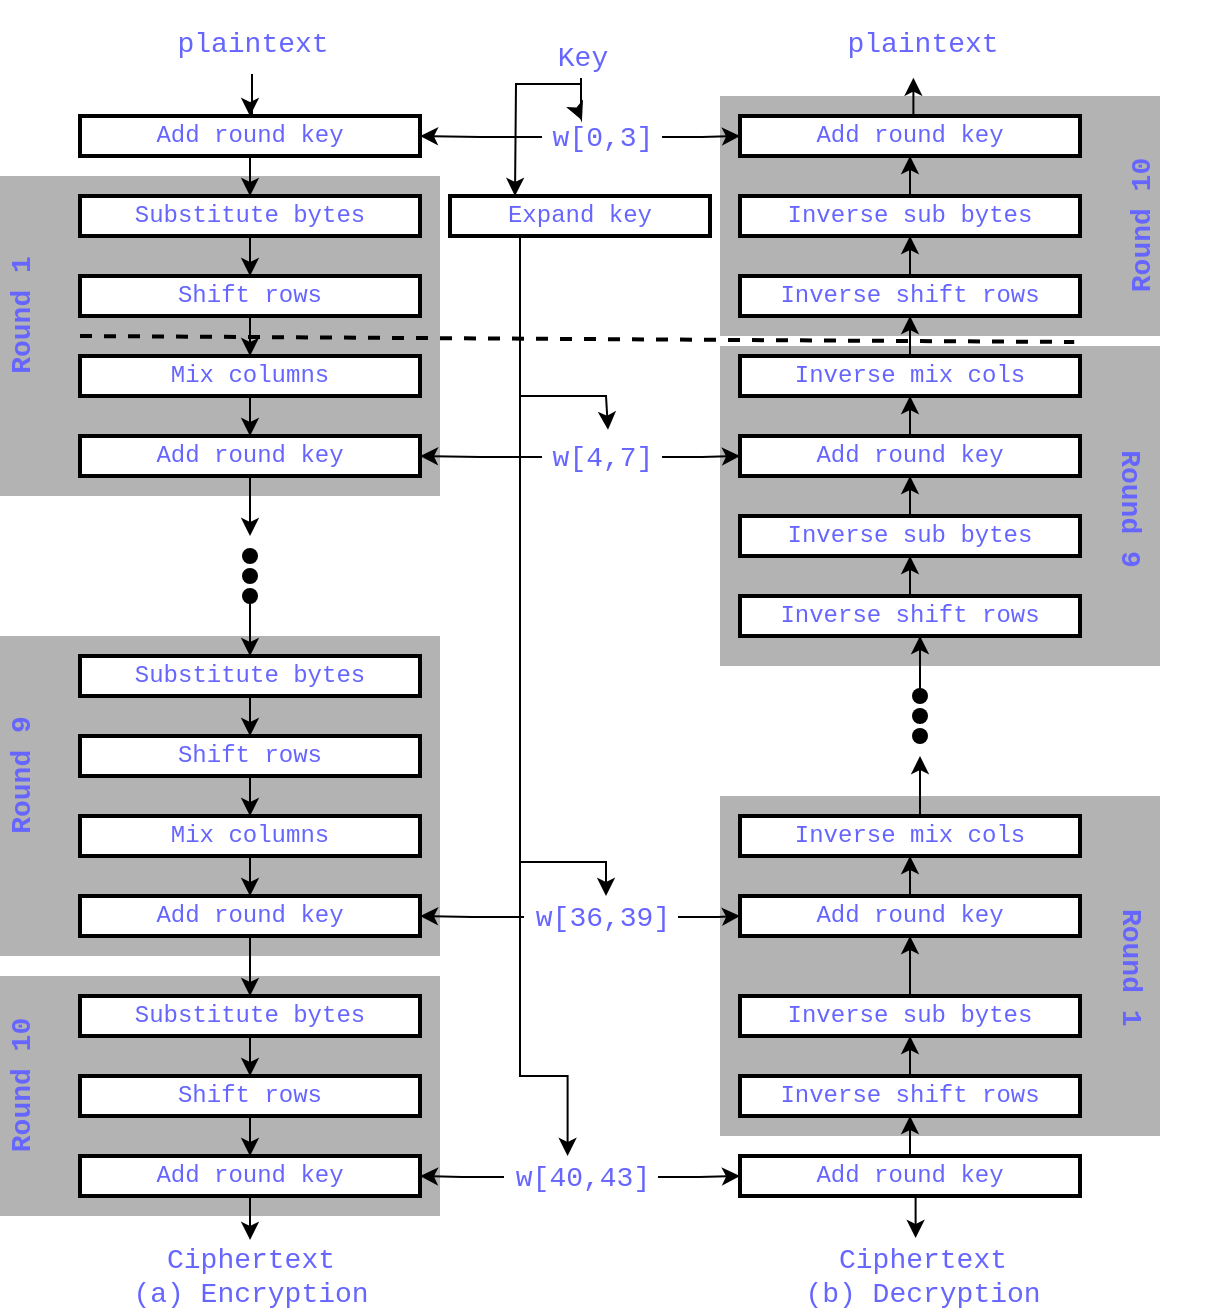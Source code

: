<mxfile version="17.4.3" type="github">
  <diagram id="CxzAvetqkkrdHBWZVYmS" name="Page-1">
    <mxGraphModel dx="841" dy="452" grid="0" gridSize="10" guides="1" tooltips="1" connect="1" arrows="1" fold="1" page="1" pageScale="1" pageWidth="650" pageHeight="400" background="none" math="0" shadow="0">
      <root>
        <mxCell id="0" />
        <mxCell id="1" parent="0" />
        <mxCell id="elB4nLdQnV68VaoinqlS-128" value="" style="group;rounded=0;fontColor=#6666FF;fontFamily=Courier New;" vertex="1" connectable="0" parent="1">
          <mxGeometry x="380" y="430" width="245" height="170" as="geometry" />
        </mxCell>
        <mxCell id="elB4nLdQnV68VaoinqlS-129" value="" style="rounded=0;whiteSpace=wrap;html=1;fontSize=14;strokeColor=none;strokeWidth=2;fillColor=#B3B3B3;fontColor=#6666FF;fontFamily=Courier New;" vertex="1" parent="elB4nLdQnV68VaoinqlS-128">
          <mxGeometry width="220" height="170" as="geometry" />
        </mxCell>
        <mxCell id="elB4nLdQnV68VaoinqlS-130" value="&lt;b&gt;Round 1&lt;br&gt;&lt;/b&gt;" style="text;html=1;align=center;verticalAlign=middle;resizable=0;points=[];autosize=1;strokeColor=none;fillColor=none;fontSize=14;rotation=90;rounded=0;fontColor=#6666FF;fontFamily=Courier New;" vertex="1" parent="elB4nLdQnV68VaoinqlS-128">
          <mxGeometry x="171" y="74.375" width="69" height="21" as="geometry" />
        </mxCell>
        <mxCell id="elB4nLdQnV68VaoinqlS-125" value="" style="group;rounded=0;fontColor=#6666FF;fontFamily=Courier New;" vertex="1" connectable="0" parent="1">
          <mxGeometry x="380" y="205" width="245" height="160" as="geometry" />
        </mxCell>
        <mxCell id="elB4nLdQnV68VaoinqlS-126" value="" style="rounded=0;whiteSpace=wrap;html=1;fontSize=14;strokeColor=none;strokeWidth=2;fillColor=#B3B3B3;fontColor=#6666FF;fontFamily=Courier New;" vertex="1" parent="elB4nLdQnV68VaoinqlS-125">
          <mxGeometry width="220" height="160" as="geometry" />
        </mxCell>
        <mxCell id="elB4nLdQnV68VaoinqlS-127" value="&lt;b&gt;Round 9&lt;br&gt;&lt;/b&gt;" style="text;html=1;align=center;verticalAlign=middle;resizable=0;points=[];autosize=1;strokeColor=none;fillColor=none;fontSize=14;rotation=90;rounded=0;fontColor=#6666FF;fontFamily=Courier New;" vertex="1" parent="elB4nLdQnV68VaoinqlS-125">
          <mxGeometry x="171" y="70" width="69" height="21" as="geometry" />
        </mxCell>
        <mxCell id="elB4nLdQnV68VaoinqlS-114" value="" style="group;rotation=-180;rounded=0;fontColor=#6666FF;fontFamily=Courier New;" vertex="1" connectable="0" parent="1">
          <mxGeometry x="380" y="80" width="253" height="120" as="geometry" />
        </mxCell>
        <mxCell id="elB4nLdQnV68VaoinqlS-115" value="" style="rounded=0;whiteSpace=wrap;html=1;fontSize=14;strokeColor=none;strokeWidth=2;fillColor=#B3B3B3;rotation=-180;fontColor=#6666FF;fontFamily=Courier New;" vertex="1" parent="elB4nLdQnV68VaoinqlS-114">
          <mxGeometry width="220" height="120" as="geometry" />
        </mxCell>
        <mxCell id="elB4nLdQnV68VaoinqlS-116" value="&lt;b&gt;Round 10&lt;br&gt;&lt;/b&gt;" style="text;html=1;align=center;verticalAlign=middle;resizable=0;points=[];autosize=1;strokeColor=none;fillColor=none;fontSize=14;rotation=-90;rounded=0;fontColor=#6666FF;fontFamily=Courier New;" vertex="1" parent="elB4nLdQnV68VaoinqlS-114">
          <mxGeometry x="172" y="55" width="77" height="21" as="geometry" />
        </mxCell>
        <mxCell id="elB4nLdQnV68VaoinqlS-111" value="" style="group;rounded=0;fontColor=#6666FF;fontFamily=Courier New;" vertex="1" connectable="0" parent="1">
          <mxGeometry x="20" y="520" width="220" height="120" as="geometry" />
        </mxCell>
        <mxCell id="elB4nLdQnV68VaoinqlS-112" value="" style="rounded=0;whiteSpace=wrap;html=1;fontSize=14;strokeColor=none;strokeWidth=2;fillColor=#B3B3B3;fontColor=#6666FF;fontFamily=Courier New;" vertex="1" parent="elB4nLdQnV68VaoinqlS-111">
          <mxGeometry width="220" height="120" as="geometry" />
        </mxCell>
        <mxCell id="elB4nLdQnV68VaoinqlS-113" value="&lt;b&gt;Round 10&lt;br&gt;&lt;/b&gt;" style="text;html=1;align=center;verticalAlign=middle;resizable=0;points=[];autosize=1;strokeColor=none;fillColor=none;fontSize=14;rotation=-90;rounded=0;fontColor=#6666FF;fontFamily=Courier New;" vertex="1" parent="elB4nLdQnV68VaoinqlS-111">
          <mxGeometry x="-28" y="45" width="77" height="21" as="geometry" />
        </mxCell>
        <mxCell id="elB4nLdQnV68VaoinqlS-108" value="" style="group;rounded=0;fontColor=#6666FF;fontFamily=Courier New;" vertex="1" connectable="0" parent="1">
          <mxGeometry x="20" y="350" width="220" height="160" as="geometry" />
        </mxCell>
        <mxCell id="elB4nLdQnV68VaoinqlS-109" value="" style="rounded=0;whiteSpace=wrap;html=1;fontSize=14;strokeColor=none;strokeWidth=2;fillColor=#B3B3B3;fontColor=#6666FF;fontFamily=Courier New;" vertex="1" parent="elB4nLdQnV68VaoinqlS-108">
          <mxGeometry width="220" height="160" as="geometry" />
        </mxCell>
        <mxCell id="elB4nLdQnV68VaoinqlS-110" value="&lt;b&gt;Round 9&lt;br&gt;&lt;/b&gt;" style="text;html=1;align=center;verticalAlign=middle;resizable=0;points=[];autosize=1;strokeColor=none;fillColor=none;fontSize=14;rotation=-90;rounded=0;fontColor=#6666FF;fontFamily=Courier New;" vertex="1" parent="elB4nLdQnV68VaoinqlS-108">
          <mxGeometry x="-24" y="60" width="69" height="21" as="geometry" />
        </mxCell>
        <mxCell id="elB4nLdQnV68VaoinqlS-107" value="" style="group;rounded=0;fontColor=#6666FF;fontFamily=Courier New;" vertex="1" connectable="0" parent="1">
          <mxGeometry x="20" y="120" width="220" height="160" as="geometry" />
        </mxCell>
        <mxCell id="elB4nLdQnV68VaoinqlS-105" value="" style="rounded=0;whiteSpace=wrap;html=1;fontSize=14;strokeColor=none;strokeWidth=2;fillColor=#B3B3B3;fontColor=#6666FF;fontFamily=Courier New;" vertex="1" parent="elB4nLdQnV68VaoinqlS-107">
          <mxGeometry width="220" height="160" as="geometry" />
        </mxCell>
        <mxCell id="elB4nLdQnV68VaoinqlS-106" value="&lt;b&gt;Round 1&lt;br&gt;&lt;/b&gt;" style="text;html=1;align=center;verticalAlign=middle;resizable=0;points=[];autosize=1;strokeColor=none;fillColor=none;fontSize=14;rotation=-90;rounded=0;fontColor=#6666FF;fontFamily=Courier New;" vertex="1" parent="elB4nLdQnV68VaoinqlS-107">
          <mxGeometry x="-24" y="60" width="69" height="21" as="geometry" />
        </mxCell>
        <mxCell id="elB4nLdQnV68VaoinqlS-4" style="edgeStyle=orthogonalEdgeStyle;rounded=0;orthogonalLoop=1;jettySize=auto;html=1;exitX=0.5;exitY=1;exitDx=0;exitDy=0;entryX=0.5;entryY=0;entryDx=0;entryDy=0;fontColor=#6666FF;fontFamily=Courier New;" edge="1" parent="1" source="elB4nLdQnV68VaoinqlS-2" target="elB4nLdQnV68VaoinqlS-3">
          <mxGeometry relative="1" as="geometry" />
        </mxCell>
        <mxCell id="elB4nLdQnV68VaoinqlS-2" value="Add round key" style="rounded=0;whiteSpace=wrap;html=1;strokeWidth=2;fontColor=#6666FF;fontFamily=Courier New;" vertex="1" parent="1">
          <mxGeometry x="60" y="90" width="170" height="20" as="geometry" />
        </mxCell>
        <mxCell id="elB4nLdQnV68VaoinqlS-8" style="edgeStyle=orthogonalEdgeStyle;rounded=0;orthogonalLoop=1;jettySize=auto;html=1;exitX=0.5;exitY=1;exitDx=0;exitDy=0;fontColor=#6666FF;fontFamily=Courier New;" edge="1" parent="1" source="elB4nLdQnV68VaoinqlS-3" target="elB4nLdQnV68VaoinqlS-5">
          <mxGeometry relative="1" as="geometry" />
        </mxCell>
        <mxCell id="elB4nLdQnV68VaoinqlS-3" value="Substitute bytes" style="rounded=0;whiteSpace=wrap;html=1;strokeWidth=2;fontColor=#6666FF;fontFamily=Courier New;" vertex="1" parent="1">
          <mxGeometry x="60" y="130" width="170" height="20" as="geometry" />
        </mxCell>
        <mxCell id="elB4nLdQnV68VaoinqlS-9" style="edgeStyle=orthogonalEdgeStyle;rounded=0;orthogonalLoop=1;jettySize=auto;html=1;exitX=0.5;exitY=1;exitDx=0;exitDy=0;fontColor=#6666FF;fontFamily=Courier New;" edge="1" parent="1" source="elB4nLdQnV68VaoinqlS-5" target="elB4nLdQnV68VaoinqlS-6">
          <mxGeometry relative="1" as="geometry" />
        </mxCell>
        <mxCell id="elB4nLdQnV68VaoinqlS-5" value="Shift rows" style="rounded=0;whiteSpace=wrap;html=1;strokeWidth=2;fontColor=#6666FF;fontFamily=Courier New;" vertex="1" parent="1">
          <mxGeometry x="60" y="170" width="170" height="20" as="geometry" />
        </mxCell>
        <mxCell id="elB4nLdQnV68VaoinqlS-10" style="edgeStyle=orthogonalEdgeStyle;rounded=0;orthogonalLoop=1;jettySize=auto;html=1;exitX=0.5;exitY=1;exitDx=0;exitDy=0;entryX=0.5;entryY=0;entryDx=0;entryDy=0;fontColor=#6666FF;fontFamily=Courier New;" edge="1" parent="1" source="elB4nLdQnV68VaoinqlS-6" target="elB4nLdQnV68VaoinqlS-7">
          <mxGeometry relative="1" as="geometry" />
        </mxCell>
        <mxCell id="elB4nLdQnV68VaoinqlS-6" value="Mix columns" style="rounded=0;whiteSpace=wrap;html=1;strokeWidth=2;fontColor=#6666FF;fontFamily=Courier New;" vertex="1" parent="1">
          <mxGeometry x="60" y="210" width="170" height="20" as="geometry" />
        </mxCell>
        <mxCell id="elB4nLdQnV68VaoinqlS-11" style="edgeStyle=orthogonalEdgeStyle;rounded=0;orthogonalLoop=1;jettySize=auto;html=1;exitX=0.5;exitY=1;exitDx=0;exitDy=0;fontColor=#6666FF;fontFamily=Courier New;" edge="1" parent="1" source="elB4nLdQnV68VaoinqlS-7">
          <mxGeometry relative="1" as="geometry">
            <mxPoint x="145" y="300" as="targetPoint" />
          </mxGeometry>
        </mxCell>
        <mxCell id="elB4nLdQnV68VaoinqlS-7" value="Add round key" style="rounded=0;whiteSpace=wrap;html=1;strokeWidth=2;fontColor=#6666FF;fontFamily=Courier New;" vertex="1" parent="1">
          <mxGeometry x="60" y="250" width="170" height="20" as="geometry" />
        </mxCell>
        <mxCell id="elB4nLdQnV68VaoinqlS-18" value="" style="group;rounded=0;fontColor=#6666FF;fontFamily=Courier New;" vertex="1" connectable="0" parent="1">
          <mxGeometry x="125" y="290" width="40" height="60" as="geometry" />
        </mxCell>
        <mxCell id="elB4nLdQnV68VaoinqlS-15" value="" style="shape=waypoint;size=6;pointerEvents=1;points=[];fillColor=none;resizable=0;rotatable=0;perimeter=centerPerimeter;snapToPoint=1;fontSize=25;strokeColor=default;strokeWidth=2;rounded=0;fontColor=#6666FF;fontFamily=Courier New;" vertex="1" parent="elB4nLdQnV68VaoinqlS-18">
          <mxGeometry width="40" height="40" as="geometry" />
        </mxCell>
        <mxCell id="elB4nLdQnV68VaoinqlS-16" value="" style="shape=waypoint;size=6;pointerEvents=1;points=[];fillColor=none;resizable=0;rotatable=0;perimeter=centerPerimeter;snapToPoint=1;fontSize=25;strokeColor=default;strokeWidth=2;rounded=0;fontColor=#6666FF;fontFamily=Courier New;" vertex="1" parent="elB4nLdQnV68VaoinqlS-18">
          <mxGeometry y="10" width="40" height="40" as="geometry" />
        </mxCell>
        <mxCell id="elB4nLdQnV68VaoinqlS-17" value="" style="shape=waypoint;size=6;pointerEvents=1;points=[];fillColor=none;resizable=0;rotatable=0;perimeter=centerPerimeter;snapToPoint=1;fontSize=25;strokeColor=default;strokeWidth=2;rounded=0;fontColor=#6666FF;fontFamily=Courier New;" vertex="1" parent="elB4nLdQnV68VaoinqlS-18">
          <mxGeometry y="20" width="40" height="40" as="geometry" />
        </mxCell>
        <mxCell id="elB4nLdQnV68VaoinqlS-19" style="edgeStyle=orthogonalEdgeStyle;rounded=0;orthogonalLoop=1;jettySize=auto;html=1;exitX=0.5;exitY=1;exitDx=0;exitDy=0;fontColor=#6666FF;fontFamily=Courier New;" edge="1" source="elB4nLdQnV68VaoinqlS-20" target="elB4nLdQnV68VaoinqlS-22" parent="1">
          <mxGeometry relative="1" as="geometry" />
        </mxCell>
        <mxCell id="elB4nLdQnV68VaoinqlS-20" value="Substitute bytes" style="rounded=0;whiteSpace=wrap;html=1;strokeWidth=2;fontColor=#6666FF;fontFamily=Courier New;" vertex="1" parent="1">
          <mxGeometry x="60" y="360" width="170" height="20" as="geometry" />
        </mxCell>
        <mxCell id="elB4nLdQnV68VaoinqlS-21" style="edgeStyle=orthogonalEdgeStyle;rounded=0;orthogonalLoop=1;jettySize=auto;html=1;exitX=0.5;exitY=1;exitDx=0;exitDy=0;fontColor=#6666FF;fontFamily=Courier New;" edge="1" source="elB4nLdQnV68VaoinqlS-22" target="elB4nLdQnV68VaoinqlS-24" parent="1">
          <mxGeometry relative="1" as="geometry" />
        </mxCell>
        <mxCell id="elB4nLdQnV68VaoinqlS-22" value="Shift rows" style="rounded=0;whiteSpace=wrap;html=1;strokeWidth=2;fontColor=#6666FF;fontFamily=Courier New;" vertex="1" parent="1">
          <mxGeometry x="60" y="400" width="170" height="20" as="geometry" />
        </mxCell>
        <mxCell id="elB4nLdQnV68VaoinqlS-23" style="edgeStyle=orthogonalEdgeStyle;rounded=0;orthogonalLoop=1;jettySize=auto;html=1;exitX=0.5;exitY=1;exitDx=0;exitDy=0;entryX=0.5;entryY=0;entryDx=0;entryDy=0;fontColor=#6666FF;fontFamily=Courier New;" edge="1" source="elB4nLdQnV68VaoinqlS-24" target="elB4nLdQnV68VaoinqlS-25" parent="1">
          <mxGeometry relative="1" as="geometry" />
        </mxCell>
        <mxCell id="elB4nLdQnV68VaoinqlS-24" value="Mix columns" style="rounded=0;whiteSpace=wrap;html=1;strokeWidth=2;fontColor=#6666FF;fontFamily=Courier New;" vertex="1" parent="1">
          <mxGeometry x="60" y="440" width="170" height="20" as="geometry" />
        </mxCell>
        <mxCell id="elB4nLdQnV68VaoinqlS-37" style="edgeStyle=orthogonalEdgeStyle;rounded=0;orthogonalLoop=1;jettySize=auto;html=1;exitX=0.5;exitY=1;exitDx=0;exitDy=0;entryX=0.5;entryY=0;entryDx=0;entryDy=0;fontSize=25;fontColor=#6666FF;fontFamily=Courier New;" edge="1" parent="1" source="elB4nLdQnV68VaoinqlS-25" target="elB4nLdQnV68VaoinqlS-31">
          <mxGeometry relative="1" as="geometry" />
        </mxCell>
        <mxCell id="elB4nLdQnV68VaoinqlS-25" value="Add round key" style="rounded=0;whiteSpace=wrap;html=1;strokeWidth=2;fontColor=#6666FF;fontFamily=Courier New;" vertex="1" parent="1">
          <mxGeometry x="60" y="480" width="170" height="20" as="geometry" />
        </mxCell>
        <mxCell id="elB4nLdQnV68VaoinqlS-29" style="edgeStyle=orthogonalEdgeStyle;rounded=0;orthogonalLoop=1;jettySize=auto;html=1;exitX=0.375;exitY=1;exitDx=0;exitDy=0;entryX=0.5;entryY=0;entryDx=0;entryDy=0;fontSize=25;exitPerimeter=0;fontColor=#6666FF;fontFamily=Courier New;" edge="1" parent="1" source="elB4nLdQnV68VaoinqlS-17" target="elB4nLdQnV68VaoinqlS-20">
          <mxGeometry relative="1" as="geometry" />
        </mxCell>
        <mxCell id="elB4nLdQnV68VaoinqlS-30" style="edgeStyle=orthogonalEdgeStyle;rounded=0;orthogonalLoop=1;jettySize=auto;html=1;exitX=0.5;exitY=1;exitDx=0;exitDy=0;fontColor=#6666FF;fontFamily=Courier New;" edge="1" source="elB4nLdQnV68VaoinqlS-31" target="elB4nLdQnV68VaoinqlS-33" parent="1">
          <mxGeometry relative="1" as="geometry" />
        </mxCell>
        <mxCell id="elB4nLdQnV68VaoinqlS-31" value="Substitute bytes" style="rounded=0;whiteSpace=wrap;html=1;strokeWidth=2;fontColor=#6666FF;fontFamily=Courier New;" vertex="1" parent="1">
          <mxGeometry x="60" y="530" width="170" height="20" as="geometry" />
        </mxCell>
        <mxCell id="elB4nLdQnV68VaoinqlS-32" style="edgeStyle=orthogonalEdgeStyle;rounded=0;orthogonalLoop=1;jettySize=auto;html=1;exitX=0.5;exitY=1;exitDx=0;exitDy=0;entryX=0.5;entryY=0;entryDx=0;entryDy=0;fontColor=#6666FF;fontFamily=Courier New;" edge="1" source="elB4nLdQnV68VaoinqlS-33" target="elB4nLdQnV68VaoinqlS-36" parent="1">
          <mxGeometry relative="1" as="geometry">
            <mxPoint x="145" y="610" as="targetPoint" />
          </mxGeometry>
        </mxCell>
        <mxCell id="elB4nLdQnV68VaoinqlS-33" value="Shift rows" style="rounded=0;whiteSpace=wrap;html=1;strokeWidth=2;fontColor=#6666FF;fontFamily=Courier New;" vertex="1" parent="1">
          <mxGeometry x="60" y="570" width="170" height="20" as="geometry" />
        </mxCell>
        <mxCell id="elB4nLdQnV68VaoinqlS-68" style="edgeStyle=orthogonalEdgeStyle;rounded=0;orthogonalLoop=1;jettySize=auto;html=1;exitX=0.5;exitY=1;exitDx=0;exitDy=0;entryX=0.5;entryY=0.025;entryDx=0;entryDy=0;entryPerimeter=0;fontSize=14;fontColor=#6666FF;fontFamily=Courier New;" edge="1" parent="1" source="elB4nLdQnV68VaoinqlS-36" target="elB4nLdQnV68VaoinqlS-65">
          <mxGeometry relative="1" as="geometry" />
        </mxCell>
        <mxCell id="elB4nLdQnV68VaoinqlS-36" value="Add round key" style="rounded=0;whiteSpace=wrap;html=1;strokeWidth=2;fontColor=#6666FF;fontFamily=Courier New;" vertex="1" parent="1">
          <mxGeometry x="60" y="610" width="170" height="20" as="geometry" />
        </mxCell>
        <mxCell id="elB4nLdQnV68VaoinqlS-53" style="edgeStyle=orthogonalEdgeStyle;rounded=0;orthogonalLoop=1;jettySize=auto;html=1;exitX=0.5;exitY=0;exitDx=0;exitDy=0;entryX=0.45;entryY=1.05;entryDx=0;entryDy=0;entryPerimeter=0;fontSize=14;fontColor=#6666FF;fontFamily=Courier New;" edge="1" parent="1" source="elB4nLdQnV68VaoinqlS-38" target="elB4nLdQnV68VaoinqlS-51">
          <mxGeometry relative="1" as="geometry" />
        </mxCell>
        <mxCell id="elB4nLdQnV68VaoinqlS-38" value="Add round key" style="rounded=0;whiteSpace=wrap;html=1;strokeWidth=2;fontColor=#6666FF;fontFamily=Courier New;" vertex="1" parent="1">
          <mxGeometry x="390" y="90" width="170" height="20" as="geometry" />
        </mxCell>
        <mxCell id="elB4nLdQnV68VaoinqlS-50" style="edgeStyle=orthogonalEdgeStyle;rounded=0;orthogonalLoop=1;jettySize=auto;html=1;exitX=0.5;exitY=0;exitDx=0;exitDy=0;entryX=0.5;entryY=1;entryDx=0;entryDy=0;fontSize=25;fontColor=#6666FF;fontFamily=Courier New;" edge="1" parent="1" source="elB4nLdQnV68VaoinqlS-39" target="elB4nLdQnV68VaoinqlS-38">
          <mxGeometry relative="1" as="geometry" />
        </mxCell>
        <mxCell id="elB4nLdQnV68VaoinqlS-39" value="Inverse sub bytes" style="rounded=0;whiteSpace=wrap;html=1;strokeWidth=2;fontColor=#6666FF;fontFamily=Courier New;" vertex="1" parent="1">
          <mxGeometry x="390" y="130" width="170" height="20" as="geometry" />
        </mxCell>
        <mxCell id="elB4nLdQnV68VaoinqlS-49" style="edgeStyle=orthogonalEdgeStyle;rounded=0;orthogonalLoop=1;jettySize=auto;html=1;exitX=0.5;exitY=0;exitDx=0;exitDy=0;entryX=0.5;entryY=1;entryDx=0;entryDy=0;fontSize=25;fontColor=#6666FF;fontFamily=Courier New;" edge="1" parent="1" source="elB4nLdQnV68VaoinqlS-40" target="elB4nLdQnV68VaoinqlS-39">
          <mxGeometry relative="1" as="geometry" />
        </mxCell>
        <mxCell id="elB4nLdQnV68VaoinqlS-40" value="Inverse shift rows" style="rounded=0;whiteSpace=wrap;html=1;strokeWidth=2;fontColor=#6666FF;fontFamily=Courier New;" vertex="1" parent="1">
          <mxGeometry x="390" y="170" width="170" height="20" as="geometry" />
        </mxCell>
        <mxCell id="elB4nLdQnV68VaoinqlS-48" style="edgeStyle=orthogonalEdgeStyle;rounded=0;orthogonalLoop=1;jettySize=auto;html=1;exitX=0.5;exitY=0;exitDx=0;exitDy=0;fontSize=25;fontColor=#6666FF;fontFamily=Courier New;" edge="1" parent="1" source="elB4nLdQnV68VaoinqlS-41" target="elB4nLdQnV68VaoinqlS-40">
          <mxGeometry relative="1" as="geometry" />
        </mxCell>
        <mxCell id="elB4nLdQnV68VaoinqlS-41" value="Inverse mix cols" style="rounded=0;whiteSpace=wrap;html=1;strokeWidth=2;fontColor=#6666FF;fontFamily=Courier New;" vertex="1" parent="1">
          <mxGeometry x="390" y="210" width="170" height="20" as="geometry" />
        </mxCell>
        <mxCell id="elB4nLdQnV68VaoinqlS-47" style="edgeStyle=orthogonalEdgeStyle;rounded=0;orthogonalLoop=1;jettySize=auto;html=1;exitX=0.5;exitY=0;exitDx=0;exitDy=0;entryX=0.5;entryY=1;entryDx=0;entryDy=0;fontSize=25;fontColor=#6666FF;fontFamily=Courier New;" edge="1" parent="1" source="elB4nLdQnV68VaoinqlS-42" target="elB4nLdQnV68VaoinqlS-41">
          <mxGeometry relative="1" as="geometry" />
        </mxCell>
        <mxCell id="elB4nLdQnV68VaoinqlS-42" value="Add round key" style="rounded=0;whiteSpace=wrap;html=1;strokeWidth=2;fontColor=#6666FF;fontFamily=Courier New;" vertex="1" parent="1">
          <mxGeometry x="390" y="250" width="170" height="20" as="geometry" />
        </mxCell>
        <mxCell id="elB4nLdQnV68VaoinqlS-46" style="edgeStyle=orthogonalEdgeStyle;rounded=0;orthogonalLoop=1;jettySize=auto;html=1;exitX=0.5;exitY=0;exitDx=0;exitDy=0;entryX=0.5;entryY=1;entryDx=0;entryDy=0;fontSize=25;fontColor=#6666FF;fontFamily=Courier New;" edge="1" parent="1" source="elB4nLdQnV68VaoinqlS-43" target="elB4nLdQnV68VaoinqlS-42">
          <mxGeometry relative="1" as="geometry" />
        </mxCell>
        <mxCell id="elB4nLdQnV68VaoinqlS-43" value="Inverse sub bytes" style="rounded=0;whiteSpace=wrap;html=1;strokeWidth=2;fontColor=#6666FF;fontFamily=Courier New;" vertex="1" parent="1">
          <mxGeometry x="390" y="290" width="170" height="20" as="geometry" />
        </mxCell>
        <mxCell id="elB4nLdQnV68VaoinqlS-45" style="edgeStyle=orthogonalEdgeStyle;rounded=0;orthogonalLoop=1;jettySize=auto;html=1;exitX=0.5;exitY=0;exitDx=0;exitDy=0;entryX=0.5;entryY=1;entryDx=0;entryDy=0;fontSize=25;fontColor=#6666FF;fontFamily=Courier New;" edge="1" parent="1" source="elB4nLdQnV68VaoinqlS-44" target="elB4nLdQnV68VaoinqlS-43">
          <mxGeometry relative="1" as="geometry" />
        </mxCell>
        <mxCell id="elB4nLdQnV68VaoinqlS-44" value="Inverse shift rows" style="rounded=0;whiteSpace=wrap;html=1;strokeWidth=2;fontColor=#6666FF;fontFamily=Courier New;" vertex="1" parent="1">
          <mxGeometry x="390" y="330" width="170" height="20" as="geometry" />
        </mxCell>
        <mxCell id="elB4nLdQnV68VaoinqlS-51" value="&lt;font style=&quot;font-size: 14px&quot;&gt;plaintext&lt;br&gt;&lt;/font&gt;" style="text;html=1;align=center;verticalAlign=middle;resizable=0;points=[];autosize=1;strokeColor=none;fillColor=none;fontSize=25;rounded=0;fontColor=#6666FF;fontFamily=Courier New;" vertex="1" parent="1">
          <mxGeometry x="438" y="32" width="86" height="37" as="geometry" />
        </mxCell>
        <mxCell id="elB4nLdQnV68VaoinqlS-70" style="edgeStyle=orthogonalEdgeStyle;rounded=0;orthogonalLoop=1;jettySize=auto;html=1;exitX=0.5;exitY=1;exitDx=0;exitDy=0;entryX=0.475;entryY=0;entryDx=0;entryDy=0;entryPerimeter=0;fontSize=14;fontColor=#6666FF;fontFamily=Courier New;" edge="1" parent="1" source="elB4nLdQnV68VaoinqlS-54" target="elB4nLdQnV68VaoinqlS-67">
          <mxGeometry relative="1" as="geometry" />
        </mxCell>
        <mxCell id="elB4nLdQnV68VaoinqlS-133" style="edgeStyle=orthogonalEdgeStyle;rounded=0;orthogonalLoop=1;jettySize=auto;html=1;exitX=0.5;exitY=0;exitDx=0;exitDy=0;entryX=0.5;entryY=1;entryDx=0;entryDy=0;fontSize=14;strokeWidth=1;fontColor=#6666FF;fontFamily=Courier New;" edge="1" parent="1" source="elB4nLdQnV68VaoinqlS-54" target="elB4nLdQnV68VaoinqlS-55">
          <mxGeometry relative="1" as="geometry" />
        </mxCell>
        <mxCell id="elB4nLdQnV68VaoinqlS-54" value="Add round key" style="rounded=0;whiteSpace=wrap;html=1;strokeWidth=2;fontColor=#6666FF;fontFamily=Courier New;" vertex="1" parent="1">
          <mxGeometry x="390" y="610" width="170" height="20" as="geometry" />
        </mxCell>
        <mxCell id="elB4nLdQnV68VaoinqlS-134" style="edgeStyle=orthogonalEdgeStyle;rounded=0;orthogonalLoop=1;jettySize=auto;html=1;exitX=0.5;exitY=0;exitDx=0;exitDy=0;entryX=0.5;entryY=1;entryDx=0;entryDy=0;fontSize=14;strokeWidth=1;fontColor=#6666FF;fontFamily=Courier New;" edge="1" parent="1" source="elB4nLdQnV68VaoinqlS-55" target="elB4nLdQnV68VaoinqlS-56">
          <mxGeometry relative="1" as="geometry" />
        </mxCell>
        <mxCell id="elB4nLdQnV68VaoinqlS-55" value="Inverse shift rows" style="rounded=0;whiteSpace=wrap;html=1;strokeWidth=2;fontColor=#6666FF;fontFamily=Courier New;" vertex="1" parent="1">
          <mxGeometry x="390" y="570" width="170" height="20" as="geometry" />
        </mxCell>
        <mxCell id="elB4nLdQnV68VaoinqlS-135" style="edgeStyle=orthogonalEdgeStyle;rounded=0;orthogonalLoop=1;jettySize=auto;html=1;exitX=0.5;exitY=0;exitDx=0;exitDy=0;entryX=0.5;entryY=1;entryDx=0;entryDy=0;fontSize=14;strokeWidth=1;fontColor=#6666FF;fontFamily=Courier New;" edge="1" parent="1" source="elB4nLdQnV68VaoinqlS-56" target="elB4nLdQnV68VaoinqlS-57">
          <mxGeometry relative="1" as="geometry" />
        </mxCell>
        <mxCell id="elB4nLdQnV68VaoinqlS-56" value="Inverse sub bytes" style="rounded=0;whiteSpace=wrap;html=1;strokeWidth=2;fontColor=#6666FF;fontFamily=Courier New;" vertex="1" parent="1">
          <mxGeometry x="390" y="530" width="170" height="20" as="geometry" />
        </mxCell>
        <mxCell id="elB4nLdQnV68VaoinqlS-136" style="edgeStyle=orthogonalEdgeStyle;rounded=0;orthogonalLoop=1;jettySize=auto;html=1;exitX=0.5;exitY=0;exitDx=0;exitDy=0;entryX=0.5;entryY=1;entryDx=0;entryDy=0;fontSize=14;strokeWidth=1;fontColor=#6666FF;fontFamily=Courier New;" edge="1" parent="1" source="elB4nLdQnV68VaoinqlS-57" target="elB4nLdQnV68VaoinqlS-58">
          <mxGeometry relative="1" as="geometry" />
        </mxCell>
        <mxCell id="elB4nLdQnV68VaoinqlS-57" value="Add round key" style="rounded=0;whiteSpace=wrap;html=1;strokeWidth=2;fontColor=#6666FF;fontFamily=Courier New;" vertex="1" parent="1">
          <mxGeometry x="390" y="480" width="170" height="20" as="geometry" />
        </mxCell>
        <mxCell id="elB4nLdQnV68VaoinqlS-58" value="Inverse mix cols" style="rounded=0;whiteSpace=wrap;html=1;strokeWidth=2;fontColor=#6666FF;fontFamily=Courier New;" vertex="1" parent="1">
          <mxGeometry x="390" y="440" width="170" height="20" as="geometry" />
        </mxCell>
        <mxCell id="elB4nLdQnV68VaoinqlS-59" style="edgeStyle=orthogonalEdgeStyle;rounded=0;orthogonalLoop=1;jettySize=auto;html=1;exitX=0.5;exitY=1;exitDx=0;exitDy=0;fontColor=#6666FF;fontFamily=Courier New;" edge="1" parent="1">
          <mxGeometry relative="1" as="geometry">
            <mxPoint x="480" y="350" as="targetPoint" />
            <mxPoint x="480" y="380" as="sourcePoint" />
          </mxGeometry>
        </mxCell>
        <mxCell id="elB4nLdQnV68VaoinqlS-60" value="" style="group;rounded=0;fontColor=#6666FF;fontFamily=Courier New;" vertex="1" connectable="0" parent="1">
          <mxGeometry x="460" y="360" width="40" height="60" as="geometry" />
        </mxCell>
        <mxCell id="elB4nLdQnV68VaoinqlS-61" value="" style="shape=waypoint;size=6;pointerEvents=1;points=[];fillColor=none;resizable=0;rotatable=0;perimeter=centerPerimeter;snapToPoint=1;fontSize=25;strokeColor=default;strokeWidth=2;rounded=0;fontColor=#6666FF;fontFamily=Courier New;" vertex="1" parent="elB4nLdQnV68VaoinqlS-60">
          <mxGeometry width="40" height="40" as="geometry" />
        </mxCell>
        <mxCell id="elB4nLdQnV68VaoinqlS-62" value="" style="shape=waypoint;size=6;pointerEvents=1;points=[];fillColor=none;resizable=0;rotatable=0;perimeter=centerPerimeter;snapToPoint=1;fontSize=25;strokeColor=default;strokeWidth=2;rounded=0;fontColor=#6666FF;fontFamily=Courier New;" vertex="1" parent="elB4nLdQnV68VaoinqlS-60">
          <mxGeometry y="10" width="40" height="40" as="geometry" />
        </mxCell>
        <mxCell id="elB4nLdQnV68VaoinqlS-63" value="" style="shape=waypoint;size=6;pointerEvents=1;points=[];fillColor=none;resizable=0;rotatable=0;perimeter=centerPerimeter;snapToPoint=1;fontSize=25;strokeColor=default;strokeWidth=2;rounded=0;fontColor=#6666FF;fontFamily=Courier New;" vertex="1" parent="elB4nLdQnV68VaoinqlS-60">
          <mxGeometry y="20" width="40" height="40" as="geometry" />
        </mxCell>
        <mxCell id="elB4nLdQnV68VaoinqlS-64" style="edgeStyle=orthogonalEdgeStyle;rounded=0;orthogonalLoop=1;jettySize=auto;html=1;exitX=0.375;exitY=1;exitDx=0;exitDy=0;fontSize=25;exitPerimeter=0;fontColor=#6666FF;fontFamily=Courier New;" edge="1" parent="1">
          <mxGeometry relative="1" as="geometry">
            <mxPoint x="480" y="440" as="sourcePoint" />
            <mxPoint x="480" y="410" as="targetPoint" />
          </mxGeometry>
        </mxCell>
        <mxCell id="elB4nLdQnV68VaoinqlS-65" value="Ciphertext&lt;br&gt;(a) Encryption" style="text;html=1;align=center;verticalAlign=middle;resizable=0;points=[];autosize=1;strokeColor=none;fillColor=none;fontSize=14;rounded=0;fontColor=#6666FF;fontFamily=Courier New;" vertex="1" parent="1">
          <mxGeometry x="81" y="651" width="128" height="38" as="geometry" />
        </mxCell>
        <mxCell id="elB4nLdQnV68VaoinqlS-67" value="Ciphertext&lt;br&gt;(b) Decryption" style="text;html=1;align=center;verticalAlign=middle;resizable=0;points=[];autosize=1;strokeColor=none;fillColor=none;fontSize=14;rounded=0;fontColor=#6666FF;fontFamily=Courier New;" vertex="1" parent="1">
          <mxGeometry x="417" y="651" width="128" height="38" as="geometry" />
        </mxCell>
        <mxCell id="elB4nLdQnV68VaoinqlS-72" value="" style="edgeStyle=orthogonalEdgeStyle;rounded=0;orthogonalLoop=1;jettySize=auto;html=1;fontSize=14;fontColor=#6666FF;fontFamily=Courier New;" edge="1" parent="1" source="elB4nLdQnV68VaoinqlS-71" target="elB4nLdQnV68VaoinqlS-25">
          <mxGeometry relative="1" as="geometry" />
        </mxCell>
        <mxCell id="elB4nLdQnV68VaoinqlS-75" style="edgeStyle=orthogonalEdgeStyle;rounded=0;orthogonalLoop=1;jettySize=auto;html=1;entryX=0;entryY=0.5;entryDx=0;entryDy=0;fontSize=14;fontColor=#6666FF;fontFamily=Courier New;" edge="1" parent="1" source="elB4nLdQnV68VaoinqlS-71" target="elB4nLdQnV68VaoinqlS-57">
          <mxGeometry relative="1" as="geometry" />
        </mxCell>
        <mxCell id="elB4nLdQnV68VaoinqlS-71" value="w[36,39]" style="text;html=1;align=center;verticalAlign=middle;resizable=0;points=[];autosize=1;strokeColor=none;fillColor=none;fontSize=14;rounded=0;fontColor=#6666FF;fontFamily=Courier New;" vertex="1" parent="1">
          <mxGeometry x="282" y="480" width="77" height="21" as="geometry" />
        </mxCell>
        <mxCell id="elB4nLdQnV68VaoinqlS-79" style="edgeStyle=orthogonalEdgeStyle;rounded=0;orthogonalLoop=1;jettySize=auto;html=1;entryX=1;entryY=0.5;entryDx=0;entryDy=0;fontSize=14;fontColor=#6666FF;fontFamily=Courier New;" edge="1" parent="1" source="elB4nLdQnV68VaoinqlS-76" target="elB4nLdQnV68VaoinqlS-36">
          <mxGeometry relative="1" as="geometry" />
        </mxCell>
        <mxCell id="elB4nLdQnV68VaoinqlS-80" style="edgeStyle=orthogonalEdgeStyle;rounded=0;orthogonalLoop=1;jettySize=auto;html=1;entryX=0;entryY=0.5;entryDx=0;entryDy=0;fontSize=14;fontColor=#6666FF;fontFamily=Courier New;" edge="1" parent="1" source="elB4nLdQnV68VaoinqlS-76" target="elB4nLdQnV68VaoinqlS-54">
          <mxGeometry relative="1" as="geometry" />
        </mxCell>
        <mxCell id="elB4nLdQnV68VaoinqlS-76" value="w[40,43]" style="text;html=1;align=center;verticalAlign=middle;resizable=0;points=[];autosize=1;strokeColor=none;fillColor=none;fontSize=14;rounded=0;fontColor=#6666FF;fontFamily=Courier New;" vertex="1" parent="1">
          <mxGeometry x="272" y="610" width="77" height="21" as="geometry" />
        </mxCell>
        <mxCell id="elB4nLdQnV68VaoinqlS-82" style="edgeStyle=orthogonalEdgeStyle;rounded=0;orthogonalLoop=1;jettySize=auto;html=1;entryX=1;entryY=0.5;entryDx=0;entryDy=0;fontSize=14;fontColor=#6666FF;fontFamily=Courier New;" edge="1" parent="1" source="elB4nLdQnV68VaoinqlS-81" target="elB4nLdQnV68VaoinqlS-7">
          <mxGeometry relative="1" as="geometry" />
        </mxCell>
        <mxCell id="elB4nLdQnV68VaoinqlS-83" style="edgeStyle=orthogonalEdgeStyle;rounded=0;orthogonalLoop=1;jettySize=auto;html=1;entryX=0;entryY=0.5;entryDx=0;entryDy=0;fontSize=14;fontColor=#6666FF;fontFamily=Courier New;" edge="1" parent="1" source="elB4nLdQnV68VaoinqlS-81" target="elB4nLdQnV68VaoinqlS-42">
          <mxGeometry relative="1" as="geometry" />
        </mxCell>
        <mxCell id="elB4nLdQnV68VaoinqlS-81" value="w[4,7]" style="text;html=1;align=center;verticalAlign=middle;resizable=0;points=[];autosize=1;strokeColor=none;fillColor=none;fontSize=14;rounded=0;fontColor=#6666FF;fontFamily=Courier New;" vertex="1" parent="1">
          <mxGeometry x="291" y="250" width="60" height="21" as="geometry" />
        </mxCell>
        <mxCell id="elB4nLdQnV68VaoinqlS-85" style="edgeStyle=orthogonalEdgeStyle;rounded=0;orthogonalLoop=1;jettySize=auto;html=1;entryX=1;entryY=0.5;entryDx=0;entryDy=0;fontSize=14;fontColor=#6666FF;fontFamily=Courier New;" edge="1" parent="1" source="elB4nLdQnV68VaoinqlS-84" target="elB4nLdQnV68VaoinqlS-2">
          <mxGeometry relative="1" as="geometry" />
        </mxCell>
        <mxCell id="elB4nLdQnV68VaoinqlS-86" style="edgeStyle=orthogonalEdgeStyle;rounded=0;orthogonalLoop=1;jettySize=auto;html=1;entryX=0;entryY=0.5;entryDx=0;entryDy=0;fontSize=14;fontColor=#6666FF;fontFamily=Courier New;" edge="1" parent="1" source="elB4nLdQnV68VaoinqlS-84" target="elB4nLdQnV68VaoinqlS-38">
          <mxGeometry relative="1" as="geometry" />
        </mxCell>
        <mxCell id="elB4nLdQnV68VaoinqlS-84" value="w[0,3]" style="text;html=1;align=center;verticalAlign=middle;resizable=0;points=[];autosize=1;strokeColor=none;fillColor=none;fontSize=14;rounded=0;fontColor=#6666FF;fontFamily=Courier New;" vertex="1" parent="1">
          <mxGeometry x="291" y="90" width="60" height="21" as="geometry" />
        </mxCell>
        <mxCell id="elB4nLdQnV68VaoinqlS-88" style="edgeStyle=orthogonalEdgeStyle;rounded=0;orthogonalLoop=1;jettySize=auto;html=1;fontSize=14;fontColor=#6666FF;fontFamily=Courier New;" edge="1" parent="1" source="elB4nLdQnV68VaoinqlS-87" target="elB4nLdQnV68VaoinqlS-2">
          <mxGeometry relative="1" as="geometry" />
        </mxCell>
        <mxCell id="elB4nLdQnV68VaoinqlS-87" value="&lt;font style=&quot;font-size: 14px&quot;&gt;plaintext&lt;br&gt;&lt;/font&gt;" style="text;html=1;align=center;verticalAlign=middle;resizable=0;points=[];autosize=1;strokeColor=none;fillColor=none;fontSize=25;rounded=0;fontColor=#6666FF;fontFamily=Courier New;" vertex="1" parent="1">
          <mxGeometry x="103" y="32" width="86" height="37" as="geometry" />
        </mxCell>
        <mxCell id="elB4nLdQnV68VaoinqlS-90" style="edgeStyle=orthogonalEdgeStyle;rounded=0;orthogonalLoop=1;jettySize=auto;html=1;entryX=0.333;entryY=0.1;entryDx=0;entryDy=0;entryPerimeter=0;fontSize=14;fontColor=#6666FF;fontFamily=Courier New;" edge="1" parent="1" source="elB4nLdQnV68VaoinqlS-89" target="elB4nLdQnV68VaoinqlS-84">
          <mxGeometry relative="1" as="geometry" />
        </mxCell>
        <mxCell id="elB4nLdQnV68VaoinqlS-89" value="Key" style="text;html=1;align=center;verticalAlign=middle;resizable=0;points=[];autosize=1;strokeColor=none;fillColor=none;fontSize=14;rounded=0;fontColor=#6666FF;fontFamily=Courier New;" vertex="1" parent="1">
          <mxGeometry x="293" y="50" width="35" height="21" as="geometry" />
        </mxCell>
        <mxCell id="elB4nLdQnV68VaoinqlS-91" value="" style="endArrow=classic;html=1;rounded=0;fontSize=14;entryX=0.25;entryY=0;entryDx=0;entryDy=0;fontColor=#6666FF;fontFamily=Courier New;" edge="1" parent="1" target="elB4nLdQnV68VaoinqlS-92">
          <mxGeometry width="50" height="50" relative="1" as="geometry">
            <mxPoint x="310" y="74" as="sourcePoint" />
            <mxPoint x="260" y="120" as="targetPoint" />
            <Array as="points">
              <mxPoint x="278" y="74" />
            </Array>
          </mxGeometry>
        </mxCell>
        <mxCell id="elB4nLdQnV68VaoinqlS-93" style="edgeStyle=orthogonalEdgeStyle;rounded=0;orthogonalLoop=1;jettySize=auto;html=1;exitX=0.25;exitY=1;exitDx=0;exitDy=0;fontSize=14;entryX=0.413;entryY=0;entryDx=0;entryDy=0;entryPerimeter=0;fontColor=#6666FF;fontFamily=Courier New;" edge="1" parent="1" source="elB4nLdQnV68VaoinqlS-92" target="elB4nLdQnV68VaoinqlS-76">
          <mxGeometry relative="1" as="geometry">
            <mxPoint x="278" y="580" as="targetPoint" />
            <Array as="points">
              <mxPoint x="280" y="150" />
              <mxPoint x="280" y="570" />
              <mxPoint x="303" y="570" />
            </Array>
          </mxGeometry>
        </mxCell>
        <mxCell id="elB4nLdQnV68VaoinqlS-92" value="Expand key" style="rounded=0;whiteSpace=wrap;html=1;strokeWidth=2;fontColor=#6666FF;fontFamily=Courier New;" vertex="1" parent="1">
          <mxGeometry x="245" y="130" width="130" height="20" as="geometry" />
        </mxCell>
        <mxCell id="elB4nLdQnV68VaoinqlS-100" value="" style="endArrow=classic;html=1;rounded=0;fontSize=14;entryX=0.55;entryY=-0.15;entryDx=0;entryDy=0;entryPerimeter=0;fontColor=#6666FF;fontFamily=Courier New;" edge="1" parent="1" target="elB4nLdQnV68VaoinqlS-81">
          <mxGeometry width="50" height="50" relative="1" as="geometry">
            <mxPoint x="280" y="230" as="sourcePoint" />
            <mxPoint x="310" y="300" as="targetPoint" />
            <Array as="points">
              <mxPoint x="323" y="230" />
            </Array>
          </mxGeometry>
        </mxCell>
        <mxCell id="elB4nLdQnV68VaoinqlS-101" value="" style="endArrow=classic;html=1;rounded=0;fontSize=14;entryX=0.55;entryY=-0.15;entryDx=0;entryDy=0;entryPerimeter=0;fontColor=#6666FF;fontFamily=Courier New;" edge="1" parent="1">
          <mxGeometry width="50" height="50" relative="1" as="geometry">
            <mxPoint x="280" y="463" as="sourcePoint" />
            <mxPoint x="323" y="480" as="targetPoint" />
            <Array as="points">
              <mxPoint x="323" y="463" />
            </Array>
          </mxGeometry>
        </mxCell>
        <mxCell id="elB4nLdQnV68VaoinqlS-131" value="" style="endArrow=none;dashed=1;html=1;rounded=0;fontSize=14;entryX=0.195;entryY=-0.025;entryDx=0;entryDy=0;entryPerimeter=0;strokeWidth=2;fontColor=#6666FF;fontFamily=Courier New;" edge="1" parent="1" target="elB4nLdQnV68VaoinqlS-115">
          <mxGeometry width="50" height="50" relative="1" as="geometry">
            <mxPoint x="60" y="200" as="sourcePoint" />
            <mxPoint x="610" y="210" as="targetPoint" />
          </mxGeometry>
        </mxCell>
      </root>
    </mxGraphModel>
  </diagram>
</mxfile>

